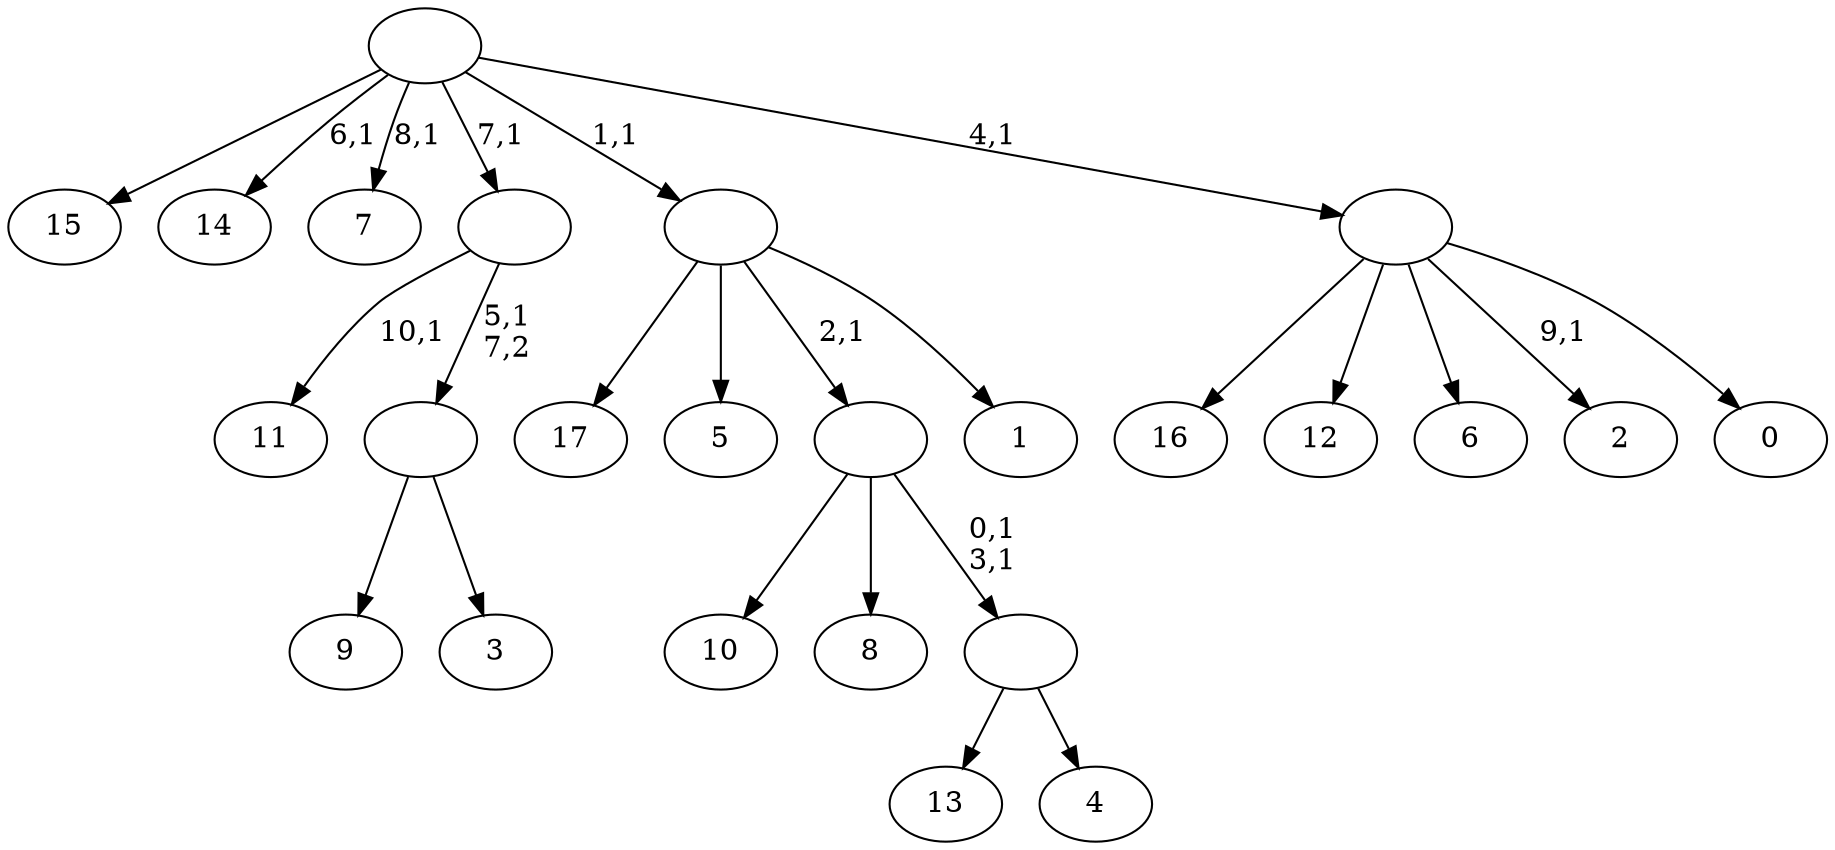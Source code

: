digraph T {
	29 [label="17"]
	28 [label="16"]
	27 [label="15"]
	26 [label="14"]
	24 [label="13"]
	23 [label="12"]
	22 [label="11"]
	20 [label="10"]
	19 [label="9"]
	18 [label="8"]
	17 [label="7"]
	15 [label="6"]
	14 [label="5"]
	13 [label="4"]
	12 [label=""]
	10 [label=""]
	9 [label="3"]
	8 [label=""]
	7 [label=""]
	6 [label="2"]
	4 [label="1"]
	3 [label=""]
	2 [label="0"]
	1 [label=""]
	0 [label=""]
	12 -> 24 [label=""]
	12 -> 13 [label=""]
	10 -> 12 [label="0,1\n3,1"]
	10 -> 20 [label=""]
	10 -> 18 [label=""]
	8 -> 19 [label=""]
	8 -> 9 [label=""]
	7 -> 22 [label="10,1"]
	7 -> 8 [label="5,1\n7,2"]
	3 -> 29 [label=""]
	3 -> 14 [label=""]
	3 -> 10 [label="2,1"]
	3 -> 4 [label=""]
	1 -> 6 [label="9,1"]
	1 -> 28 [label=""]
	1 -> 23 [label=""]
	1 -> 15 [label=""]
	1 -> 2 [label=""]
	0 -> 17 [label="8,1"]
	0 -> 26 [label="6,1"]
	0 -> 27 [label=""]
	0 -> 7 [label="7,1"]
	0 -> 3 [label="1,1"]
	0 -> 1 [label="4,1"]
}
